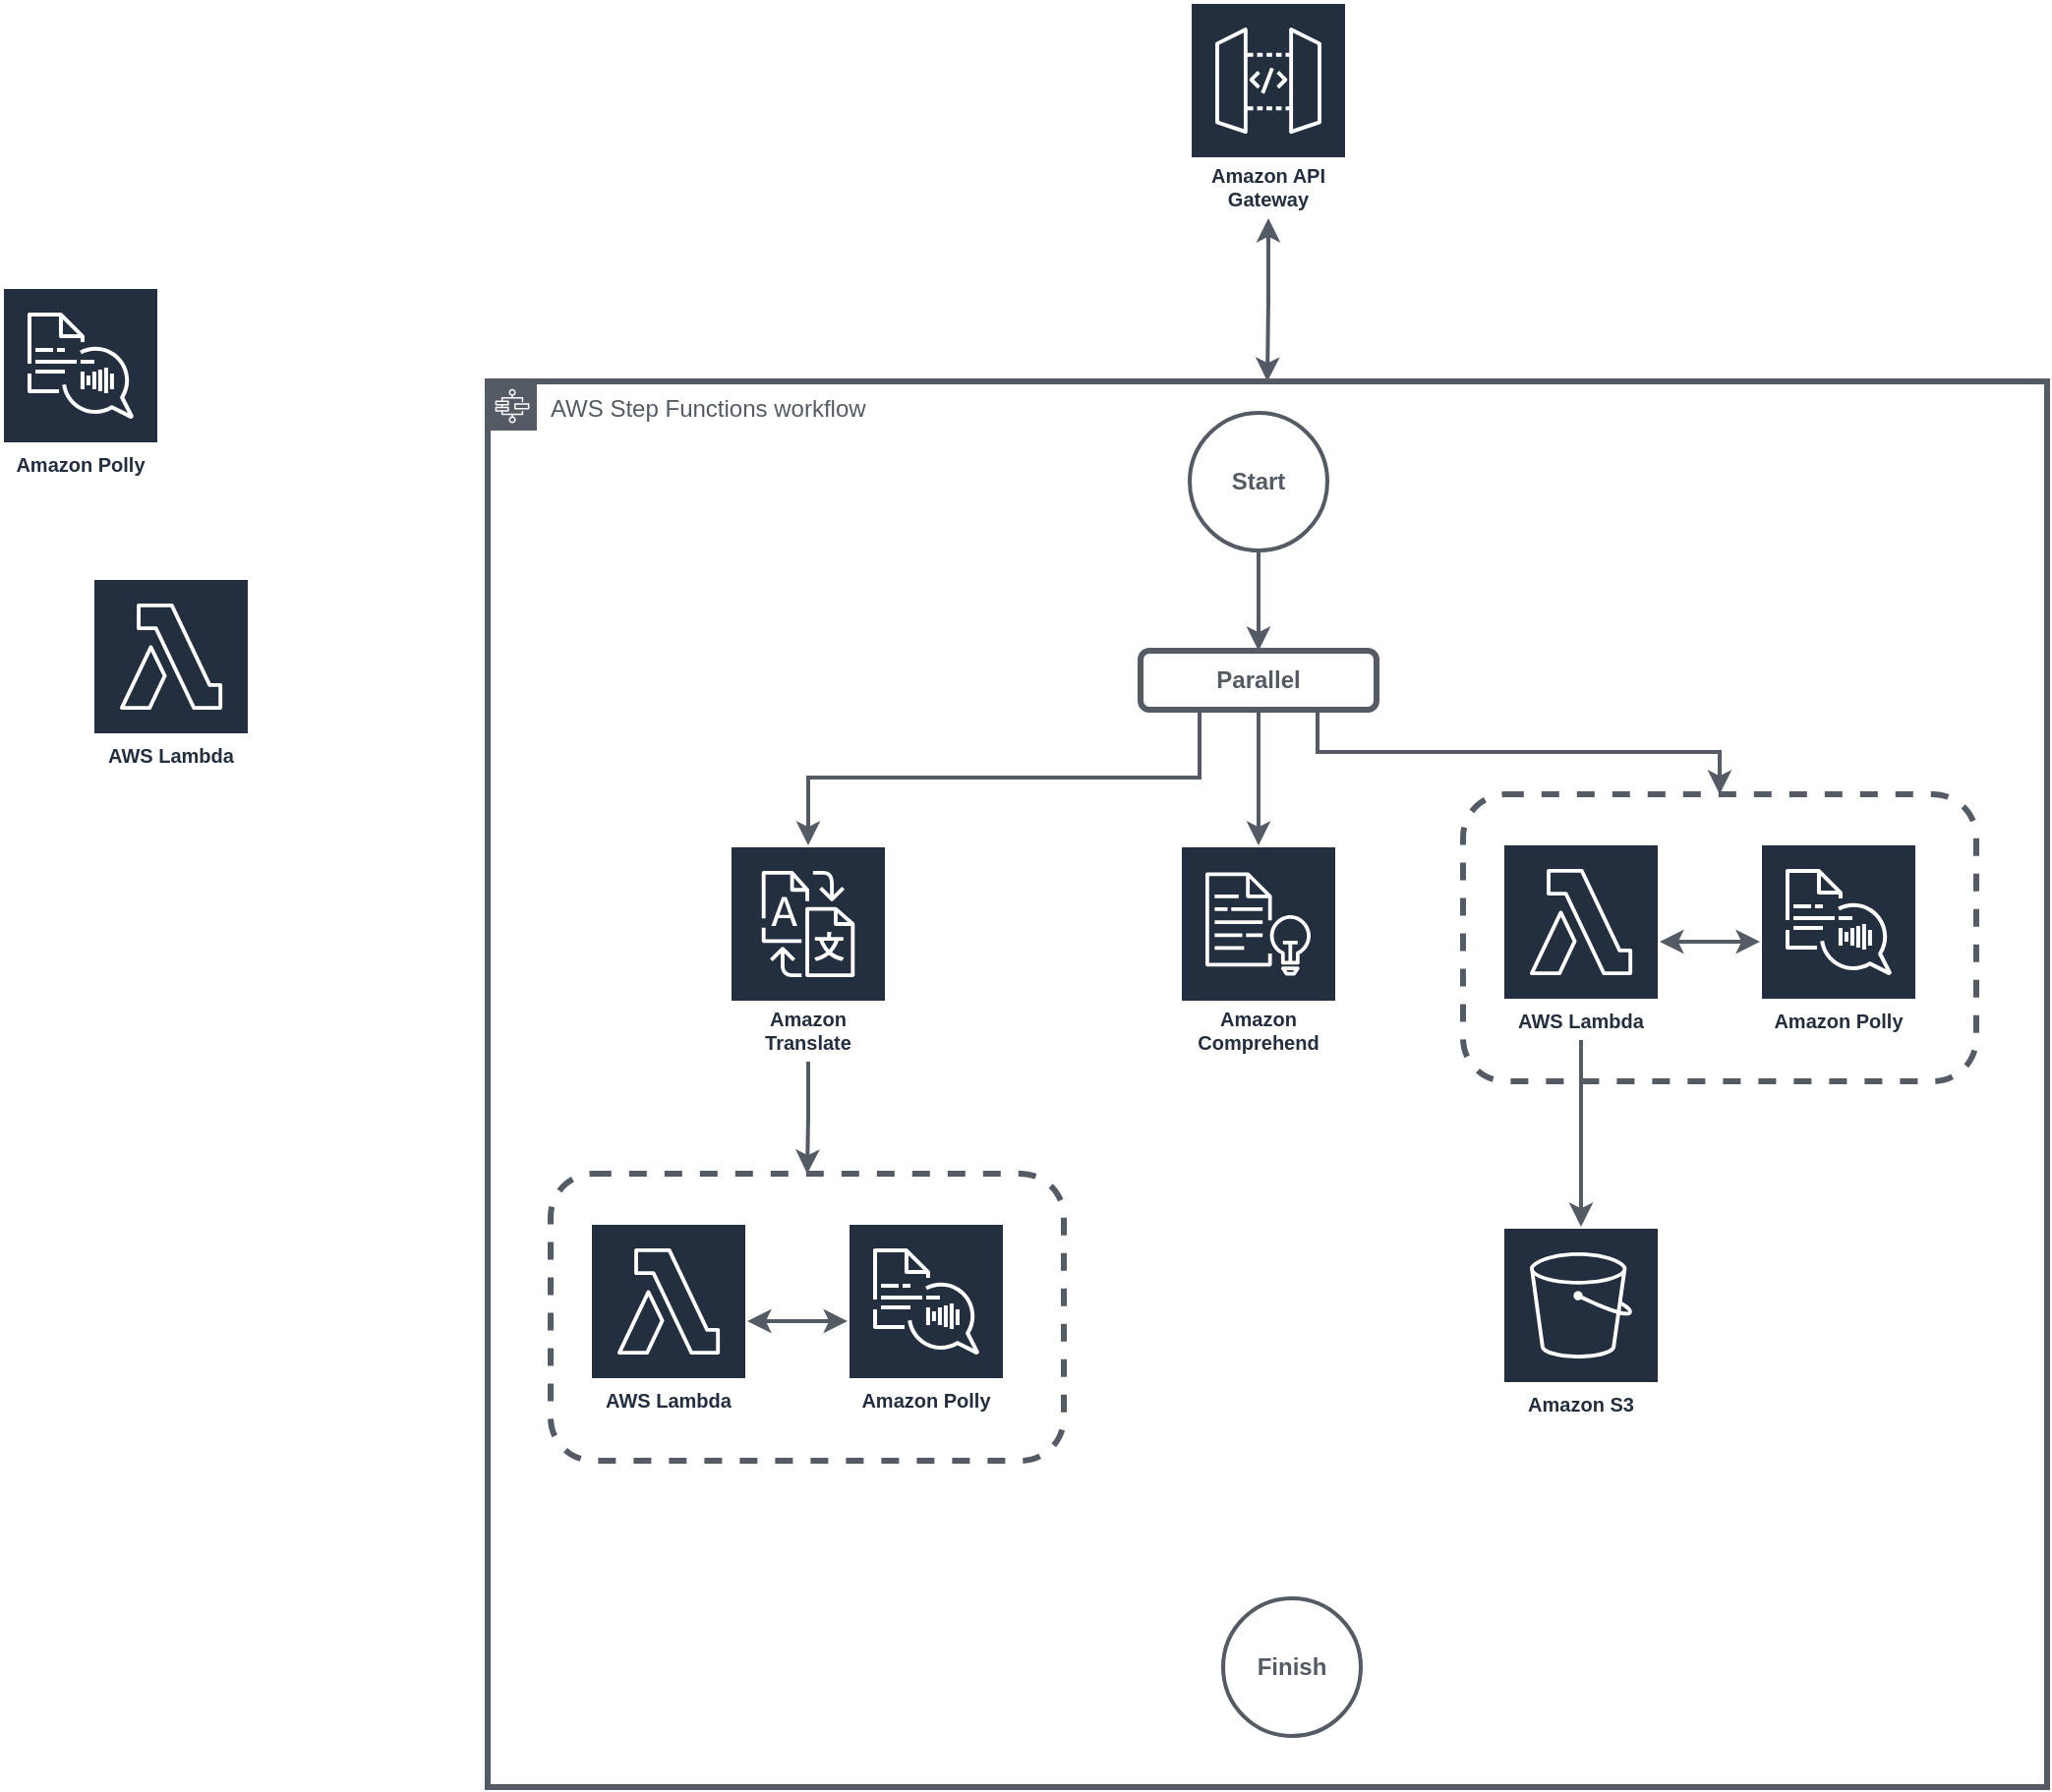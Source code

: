 <mxfile version="17.1.3" type="device" pages="3"><diagram id="D3xP5t1OKg4VK0DY-x2G" name="Page-1"><mxGraphModel dx="781" dy="1921" grid="1" gridSize="1" guides="1" tooltips="1" connect="1" arrows="1" fold="1" page="1" pageScale="1" pageWidth="827" pageHeight="1169" math="0" shadow="0"><root><mxCell id="0"/><mxCell id="1" parent="0"/><mxCell id="g0gA3WvQRpQGNIAMNPIb-10" value="AWS Step Functions workflow" style="sketch=0;outlineConnect=0;gradientColor=none;html=1;whiteSpace=wrap;fontSize=12;fontStyle=0;shape=mxgraph.aws4.group;grIcon=mxgraph.aws4.group_aws_step_functions_workflow;strokeColor=#545B64;fillColor=none;verticalAlign=top;align=left;spacingLeft=30;fontColor=#545B64;dashed=0;strokeWidth=3;" parent="1" vertex="1"><mxGeometry x="324" y="113" width="793" height="715" as="geometry"/></mxCell><mxCell id="g0gA3WvQRpQGNIAMNPIb-18" style="edgeStyle=orthogonalEdgeStyle;rounded=0;orthogonalLoop=1;jettySize=auto;html=1;fontColor=#545B64;startArrow=classic;startFill=1;strokeColor=#545B64;strokeWidth=2;" parent="1" source="g0gA3WvQRpQGNIAMNPIb-1" target="g0gA3WvQRpQGNIAMNPIb-10" edge="1"><mxGeometry relative="1" as="geometry"/></mxCell><mxCell id="g0gA3WvQRpQGNIAMNPIb-1" value="Amazon API Gateway" style="sketch=0;outlineConnect=0;fontColor=#232F3E;gradientColor=none;strokeColor=#ffffff;fillColor=#232F3E;dashed=0;verticalLabelPosition=middle;verticalAlign=bottom;align=center;html=1;whiteSpace=wrap;fontSize=10;fontStyle=1;spacing=3;shape=mxgraph.aws4.productIcon;prIcon=mxgraph.aws4.api_gateway;" parent="1" vertex="1"><mxGeometry x="681" y="-80" width="80" height="110" as="geometry"/></mxCell><mxCell id="g0gA3WvQRpQGNIAMNPIb-5" value="AWS Lambda" style="sketch=0;outlineConnect=0;fontColor=#232F3E;gradientColor=none;strokeColor=#ffffff;fillColor=#232F3E;dashed=0;verticalLabelPosition=middle;verticalAlign=bottom;align=center;html=1;whiteSpace=wrap;fontSize=10;fontStyle=1;spacing=3;shape=mxgraph.aws4.productIcon;prIcon=mxgraph.aws4.lambda;" parent="1" vertex="1"><mxGeometry x="123" y="213" width="80" height="100" as="geometry"/></mxCell><mxCell id="g0gA3WvQRpQGNIAMNPIb-6" value="Amazon Comprehend" style="sketch=0;outlineConnect=0;fontColor=#232F3E;gradientColor=none;strokeColor=#ffffff;fillColor=#232F3E;dashed=0;verticalLabelPosition=middle;verticalAlign=bottom;align=center;html=1;whiteSpace=wrap;fontSize=10;fontStyle=1;spacing=3;shape=mxgraph.aws4.productIcon;prIcon=mxgraph.aws4.comprehend;" parent="1" vertex="1"><mxGeometry x="676" y="349" width="80" height="110" as="geometry"/></mxCell><mxCell id="g0gA3WvQRpQGNIAMNPIb-7" value="Amazon Polly" style="sketch=0;outlineConnect=0;fontColor=#232F3E;gradientColor=none;strokeColor=#ffffff;fillColor=#232F3E;dashed=0;verticalLabelPosition=middle;verticalAlign=bottom;align=center;html=1;whiteSpace=wrap;fontSize=10;fontStyle=1;spacing=3;shape=mxgraph.aws4.productIcon;prIcon=mxgraph.aws4.polly;" parent="1" vertex="1"><mxGeometry x="77" y="65" width="80" height="100" as="geometry"/></mxCell><mxCell id="g0gA3WvQRpQGNIAMNPIb-30" style="edgeStyle=orthogonalEdgeStyle;rounded=0;orthogonalLoop=1;jettySize=auto;html=1;fontColor=#545B64;startArrow=none;startFill=0;strokeColor=#545B64;strokeWidth=2;" parent="1" source="g0gA3WvQRpQGNIAMNPIb-8" target="g0gA3WvQRpQGNIAMNPIb-25" edge="1"><mxGeometry relative="1" as="geometry"/></mxCell><mxCell id="g0gA3WvQRpQGNIAMNPIb-8" value="Amazon Translate" style="sketch=0;outlineConnect=0;fontColor=#232F3E;gradientColor=none;strokeColor=#ffffff;fillColor=#232F3E;dashed=0;verticalLabelPosition=middle;verticalAlign=bottom;align=center;html=1;whiteSpace=wrap;fontSize=10;fontStyle=1;spacing=3;shape=mxgraph.aws4.productIcon;prIcon=mxgraph.aws4.translate;" parent="1" vertex="1"><mxGeometry x="447" y="349" width="80" height="110" as="geometry"/></mxCell><mxCell id="g0gA3WvQRpQGNIAMNPIb-9" value="Amazon S3" style="sketch=0;outlineConnect=0;fontColor=#232F3E;gradientColor=none;strokeColor=#ffffff;fillColor=#232F3E;dashed=0;verticalLabelPosition=middle;verticalAlign=bottom;align=center;html=1;whiteSpace=wrap;fontSize=10;fontStyle=1;spacing=3;shape=mxgraph.aws4.productIcon;prIcon=mxgraph.aws4.s3;" parent="1" vertex="1"><mxGeometry x="840" y="543" width="80" height="100" as="geometry"/></mxCell><mxCell id="g0gA3WvQRpQGNIAMNPIb-14" style="edgeStyle=orthogonalEdgeStyle;rounded=0;orthogonalLoop=1;jettySize=auto;html=1;fontColor=#545B64;strokeWidth=2;strokeColor=#545B64;" parent="1" source="g0gA3WvQRpQGNIAMNPIb-3" target="g0gA3WvQRpQGNIAMNPIb-13" edge="1"><mxGeometry relative="1" as="geometry"/></mxCell><mxCell id="g0gA3WvQRpQGNIAMNPIb-3" value="Start" style="strokeWidth=2;html=1;shape=mxgraph.flowchart.start_2;whiteSpace=wrap;strokeColor=#545B64;fontColor=#545B64;fontStyle=1" parent="1" vertex="1"><mxGeometry x="681" y="129" width="70" height="70" as="geometry"/></mxCell><mxCell id="g0gA3WvQRpQGNIAMNPIb-4" value="Finish" style="strokeWidth=2;html=1;shape=mxgraph.flowchart.start_2;whiteSpace=wrap;strokeColor=#545B64;fontColor=#545B64;fontStyle=1" parent="1" vertex="1"><mxGeometry x="698" y="732" width="70" height="70" as="geometry"/></mxCell><mxCell id="g0gA3WvQRpQGNIAMNPIb-22" style="edgeStyle=orthogonalEdgeStyle;rounded=0;orthogonalLoop=1;jettySize=auto;html=1;exitX=0.75;exitY=1;exitDx=0;exitDy=0;entryX=0.5;entryY=0;entryDx=0;entryDy=0;fontColor=#545B64;startArrow=none;startFill=0;strokeColor=#545B64;strokeWidth=2;" parent="1" source="g0gA3WvQRpQGNIAMNPIb-13" target="g0gA3WvQRpQGNIAMNPIb-19" edge="1"><mxGeometry relative="1" as="geometry"/></mxCell><mxCell id="g0gA3WvQRpQGNIAMNPIb-23" style="edgeStyle=orthogonalEdgeStyle;rounded=0;orthogonalLoop=1;jettySize=auto;html=1;exitX=0.25;exitY=1;exitDx=0;exitDy=0;fontColor=#545B64;startArrow=none;startFill=0;strokeColor=#545B64;strokeWidth=2;" parent="1" source="g0gA3WvQRpQGNIAMNPIb-13" target="g0gA3WvQRpQGNIAMNPIb-8" edge="1"><mxGeometry relative="1" as="geometry"/></mxCell><mxCell id="g0gA3WvQRpQGNIAMNPIb-29" style="edgeStyle=orthogonalEdgeStyle;rounded=0;orthogonalLoop=1;jettySize=auto;html=1;exitX=0.5;exitY=1;exitDx=0;exitDy=0;fontColor=#545B64;startArrow=none;startFill=0;strokeColor=#545B64;strokeWidth=2;" parent="1" source="g0gA3WvQRpQGNIAMNPIb-13" target="g0gA3WvQRpQGNIAMNPIb-6" edge="1"><mxGeometry relative="1" as="geometry"/></mxCell><mxCell id="g0gA3WvQRpQGNIAMNPIb-13" value="Parallel" style="rounded=1;whiteSpace=wrap;html=1;fontColor=#545B64;strokeColor=#545B64;strokeWidth=3;fontStyle=1" parent="1" vertex="1"><mxGeometry x="656" y="250" width="120" height="30" as="geometry"/></mxCell><mxCell id="g0gA3WvQRpQGNIAMNPIb-20" value="" style="group" parent="1" vertex="1" connectable="0"><mxGeometry x="820" y="323" width="261" height="146" as="geometry"/></mxCell><mxCell id="g0gA3WvQRpQGNIAMNPIb-19" value="" style="rounded=1;whiteSpace=wrap;html=1;fontColor=#545B64;strokeColor=#545B64;strokeWidth=3;dashed=1;fillColor=none;" parent="g0gA3WvQRpQGNIAMNPIb-20" vertex="1"><mxGeometry width="261" height="146" as="geometry"/></mxCell><mxCell id="g0gA3WvQRpQGNIAMNPIb-15" value="AWS Lambda" style="sketch=0;outlineConnect=0;fontColor=#232F3E;gradientColor=none;strokeColor=#ffffff;fillColor=#232F3E;dashed=0;verticalLabelPosition=middle;verticalAlign=bottom;align=center;html=1;whiteSpace=wrap;fontSize=10;fontStyle=1;spacing=3;shape=mxgraph.aws4.productIcon;prIcon=mxgraph.aws4.lambda;" parent="g0gA3WvQRpQGNIAMNPIb-20" vertex="1"><mxGeometry x="20" y="25" width="80" height="100" as="geometry"/></mxCell><mxCell id="g0gA3WvQRpQGNIAMNPIb-16" value="Amazon Polly" style="sketch=0;outlineConnect=0;fontColor=#232F3E;gradientColor=none;strokeColor=#ffffff;fillColor=#232F3E;dashed=0;verticalLabelPosition=middle;verticalAlign=bottom;align=center;html=1;whiteSpace=wrap;fontSize=10;fontStyle=1;spacing=3;shape=mxgraph.aws4.productIcon;prIcon=mxgraph.aws4.polly;" parent="g0gA3WvQRpQGNIAMNPIb-20" vertex="1"><mxGeometry x="151" y="25" width="80" height="100" as="geometry"/></mxCell><mxCell id="g0gA3WvQRpQGNIAMNPIb-17" style="edgeStyle=orthogonalEdgeStyle;rounded=0;orthogonalLoop=1;jettySize=auto;html=1;fontColor=#545B64;strokeWidth=2;startArrow=classic;startFill=1;strokeColor=#545B64;" parent="g0gA3WvQRpQGNIAMNPIb-20" source="g0gA3WvQRpQGNIAMNPIb-15" target="g0gA3WvQRpQGNIAMNPIb-16" edge="1"><mxGeometry relative="1" as="geometry"/></mxCell><mxCell id="g0gA3WvQRpQGNIAMNPIb-21" style="edgeStyle=orthogonalEdgeStyle;rounded=0;orthogonalLoop=1;jettySize=auto;html=1;fontColor=#545B64;startArrow=none;startFill=0;strokeColor=#545B64;strokeWidth=2;" parent="1" source="g0gA3WvQRpQGNIAMNPIb-15" target="g0gA3WvQRpQGNIAMNPIb-9" edge="1"><mxGeometry relative="1" as="geometry"/></mxCell><mxCell id="g0gA3WvQRpQGNIAMNPIb-24" value="" style="group" parent="1" vertex="1" connectable="0"><mxGeometry x="356" y="516" width="261" height="146" as="geometry"/></mxCell><mxCell id="g0gA3WvQRpQGNIAMNPIb-25" value="" style="rounded=1;whiteSpace=wrap;html=1;fontColor=#545B64;strokeColor=#545B64;strokeWidth=3;dashed=1;fillColor=none;" parent="g0gA3WvQRpQGNIAMNPIb-24" vertex="1"><mxGeometry width="261" height="146" as="geometry"/></mxCell><mxCell id="g0gA3WvQRpQGNIAMNPIb-26" value="AWS Lambda" style="sketch=0;outlineConnect=0;fontColor=#232F3E;gradientColor=none;strokeColor=#ffffff;fillColor=#232F3E;dashed=0;verticalLabelPosition=middle;verticalAlign=bottom;align=center;html=1;whiteSpace=wrap;fontSize=10;fontStyle=1;spacing=3;shape=mxgraph.aws4.productIcon;prIcon=mxgraph.aws4.lambda;" parent="g0gA3WvQRpQGNIAMNPIb-24" vertex="1"><mxGeometry x="20" y="25" width="80" height="100" as="geometry"/></mxCell><mxCell id="g0gA3WvQRpQGNIAMNPIb-27" value="Amazon Polly" style="sketch=0;outlineConnect=0;fontColor=#232F3E;gradientColor=none;strokeColor=#ffffff;fillColor=#232F3E;dashed=0;verticalLabelPosition=middle;verticalAlign=bottom;align=center;html=1;whiteSpace=wrap;fontSize=10;fontStyle=1;spacing=3;shape=mxgraph.aws4.productIcon;prIcon=mxgraph.aws4.polly;" parent="g0gA3WvQRpQGNIAMNPIb-24" vertex="1"><mxGeometry x="151" y="25" width="80" height="100" as="geometry"/></mxCell><mxCell id="g0gA3WvQRpQGNIAMNPIb-28" style="edgeStyle=orthogonalEdgeStyle;rounded=0;orthogonalLoop=1;jettySize=auto;html=1;fontColor=#545B64;strokeWidth=2;startArrow=classic;startFill=1;strokeColor=#545B64;" parent="g0gA3WvQRpQGNIAMNPIb-24" source="g0gA3WvQRpQGNIAMNPIb-26" target="g0gA3WvQRpQGNIAMNPIb-27" edge="1"><mxGeometry relative="1" as="geometry"/></mxCell></root></mxGraphModel></diagram><diagram id="-jf9fnZZ94zQGpDgfJGF" name="Page-2"><mxGraphModel dx="781" dy="1921" grid="1" gridSize="1" guides="1" tooltips="1" connect="1" arrows="1" fold="1" page="1" pageScale="1" pageWidth="827" pageHeight="1169" math="0" shadow="0"><root><mxCell id="NISVolgA8WrBcbZbeg0l-0"/><mxCell id="NISVolgA8WrBcbZbeg0l-1" parent="NISVolgA8WrBcbZbeg0l-0"/><mxCell id="ZW5nyTBG5-YljVDqgFLT-1" style="edgeStyle=orthogonalEdgeStyle;rounded=0;orthogonalLoop=1;jettySize=auto;html=1;strokeWidth=3;strokeColor=#545B64;" parent="NISVolgA8WrBcbZbeg0l-1" edge="1" target="d2wZ9TRuawYDv6nl7ros-2" source="d2wZ9TRuawYDv6nl7ros-1"><mxGeometry relative="1" as="geometry"><mxPoint x="409" y="-979" as="sourcePoint"/><mxPoint x="409" y="-873" as="targetPoint"/></mxGeometry></mxCell><mxCell id="d2wZ9TRuawYDv6nl7ros-1" value="API Gateway&lt;br&gt;SendText" style="sketch=0;outlineConnect=0;fontColor=#232F3E;gradientColor=none;strokeColor=#ffffff;fillColor=#232F3E;dashed=0;verticalLabelPosition=middle;verticalAlign=bottom;align=center;html=1;whiteSpace=wrap;fontSize=10;fontStyle=1;spacing=3;shape=mxgraph.aws4.productIcon;prIcon=mxgraph.aws4.api_gateway;" vertex="1" parent="NISVolgA8WrBcbZbeg0l-1"><mxGeometry x="333" y="-911" width="80" height="110" as="geometry"/></mxCell><mxCell id="d2wZ9TRuawYDv6nl7ros-2" value="AWS Step Functions workflow" style="points=[[0,0],[0.25,0],[0.5,0],[0.75,0],[1,0],[1,0.25],[1,0.5],[1,0.75],[1,1],[0.75,1],[0.5,1],[0.25,1],[0,1],[0,0.75],[0,0.5],[0,0.25]];outlineConnect=0;gradientColor=none;html=1;whiteSpace=wrap;fontSize=12;fontStyle=0;container=1;pointerEvents=0;collapsible=0;recursiveResize=0;shape=mxgraph.aws4.group;grIcon=mxgraph.aws4.group_aws_step_functions_workflow;strokeColor=#545B64;fillColor=none;verticalAlign=top;align=left;spacingLeft=30;fontColor=#545B64;dashed=0;strokeWidth=3;" vertex="1" parent="NISVolgA8WrBcbZbeg0l-1"><mxGeometry x="114" y="-692" width="519" height="707" as="geometry"/></mxCell><mxCell id="d2wZ9TRuawYDv6nl7ros-12" style="edgeStyle=orthogonalEdgeStyle;rounded=0;orthogonalLoop=1;jettySize=auto;html=1;fontColor=#545B64;strokeColor=#545B64;strokeWidth=3;" edge="1" parent="d2wZ9TRuawYDv6nl7ros-2" source="d2wZ9TRuawYDv6nl7ros-0" target="d2wZ9TRuawYDv6nl7ros-11"><mxGeometry relative="1" as="geometry"/></mxCell><mxCell id="d2wZ9TRuawYDv6nl7ros-0" value="DynamoDB&lt;br&gt;PutItem" style="sketch=0;outlineConnect=0;fontColor=#232F3E;gradientColor=none;strokeColor=#ffffff;fillColor=#232F3E;dashed=0;verticalLabelPosition=middle;verticalAlign=bottom;align=center;html=1;whiteSpace=wrap;fontSize=10;fontStyle=1;spacing=3;shape=mxgraph.aws4.productIcon;prIcon=mxgraph.aws4.dynamodb;" vertex="1" parent="d2wZ9TRuawYDv6nl7ros-2"><mxGeometry x="221" y="158" width="80" height="110" as="geometry"/></mxCell><mxCell id="d2wZ9TRuawYDv6nl7ros-6" style="edgeStyle=orthogonalEdgeStyle;rounded=0;orthogonalLoop=1;jettySize=auto;html=1;exitX=0.5;exitY=1;exitDx=0;exitDy=0;fontColor=#545B64;strokeWidth=3;strokeColor=#545B64;" edge="1" parent="d2wZ9TRuawYDv6nl7ros-2" source="d2wZ9TRuawYDv6nl7ros-4" target="d2wZ9TRuawYDv6nl7ros-0"><mxGeometry relative="1" as="geometry"/></mxCell><mxCell id="d2wZ9TRuawYDv6nl7ros-4" value="&lt;b&gt;Start&lt;/b&gt;" style="ellipse;whiteSpace=wrap;html=1;aspect=fixed;fontColor=#545B64;strokeColor=#545B64;strokeWidth=3;" vertex="1" parent="d2wZ9TRuawYDv6nl7ros-2"><mxGeometry x="221" y="25" width="80" height="80" as="geometry"/></mxCell><mxCell id="d2wZ9TRuawYDv6nl7ros-14" style="edgeStyle=orthogonalEdgeStyle;rounded=0;orthogonalLoop=1;jettySize=auto;html=1;fontColor=#545B64;strokeColor=#545B64;strokeWidth=3;" edge="1" parent="d2wZ9TRuawYDv6nl7ros-2" source="d2wZ9TRuawYDv6nl7ros-11" target="d2wZ9TRuawYDv6nl7ros-13"><mxGeometry relative="1" as="geometry"/></mxCell><mxCell id="d2wZ9TRuawYDv6nl7ros-11" value="Detect Dominant Language" style="swimlane;fontColor=#545B64;strokeColor=#545B64;strokeWidth=3;" vertex="1" parent="d2wZ9TRuawYDv6nl7ros-2"><mxGeometry x="97" y="329" width="327" height="175" as="geometry"/></mxCell><mxCell id="MMlPnWZL2z939HlC-tiO-1" value="Amazon&lt;br&gt;Comprehend" style="sketch=0;outlineConnect=0;fontColor=#232F3E;gradientColor=none;strokeColor=#ffffff;fillColor=#232F3E;dashed=0;verticalLabelPosition=middle;verticalAlign=bottom;align=center;html=1;whiteSpace=wrap;fontSize=10;fontStyle=1;spacing=3;shape=mxgraph.aws4.productIcon;prIcon=mxgraph.aws4.comprehend;" parent="d2wZ9TRuawYDv6nl7ros-11" vertex="1"><mxGeometry x="219" y="50" width="80" height="110" as="geometry"/></mxCell><mxCell id="d2wZ9TRuawYDv6nl7ros-7" value="AWS Lambda" style="sketch=0;outlineConnect=0;fontColor=#232F3E;gradientColor=none;strokeColor=#ffffff;fillColor=#232F3E;dashed=0;verticalLabelPosition=middle;verticalAlign=bottom;align=center;html=1;whiteSpace=wrap;fontSize=10;fontStyle=1;spacing=3;shape=mxgraph.aws4.productIcon;prIcon=mxgraph.aws4.lambda;" vertex="1" parent="d2wZ9TRuawYDv6nl7ros-11"><mxGeometry x="26" y="55" width="80" height="100" as="geometry"/></mxCell><mxCell id="MMlPnWZL2z939HlC-tiO-2" style="edgeStyle=orthogonalEdgeStyle;rounded=0;orthogonalLoop=1;jettySize=auto;html=1;startArrow=classic;startFill=1;strokeWidth=3;strokeColor=#545B64;" parent="d2wZ9TRuawYDv6nl7ros-11" source="d2wZ9TRuawYDv6nl7ros-7" target="MMlPnWZL2z939HlC-tiO-1" edge="1"><mxGeometry relative="1" as="geometry"><mxPoint x="100" y="102" as="sourcePoint"/></mxGeometry></mxCell><mxCell id="d2wZ9TRuawYDv6nl7ros-13" value="DynamoDB&lt;br&gt;UpdateItem" style="sketch=0;outlineConnect=0;fontColor=#232F3E;gradientColor=none;strokeColor=#ffffff;fillColor=#232F3E;dashed=0;verticalLabelPosition=middle;verticalAlign=bottom;align=center;html=1;whiteSpace=wrap;fontSize=10;fontStyle=1;spacing=3;shape=mxgraph.aws4.productIcon;prIcon=mxgraph.aws4.dynamodb;" vertex="1" parent="d2wZ9TRuawYDv6nl7ros-2"><mxGeometry x="220" y="578" width="80" height="110" as="geometry"/></mxCell><mxCell id="d2wZ9TRuawYDv6nl7ros-5" value="&lt;b&gt;Finish&lt;/b&gt;" style="ellipse;whiteSpace=wrap;html=1;aspect=fixed;fontColor=#545B64;strokeColor=#545B64;strokeWidth=3;" vertex="1" parent="NISVolgA8WrBcbZbeg0l-1"><mxGeometry x="644" y="-810" width="80" height="80" as="geometry"/></mxCell></root></mxGraphModel></diagram><diagram id="L7Boy17HybTLtCX-Qhhj" name="Page-3"><mxGraphModel dx="781" dy="752" grid="1" gridSize="10" guides="1" tooltips="1" connect="1" arrows="1" fold="1" page="1" pageScale="1" pageWidth="827" pageHeight="1169" math="0" shadow="0"><root><mxCell id="98TLkHC-oN2Hvty3gY1O-0"/><mxCell id="98TLkHC-oN2Hvty3gY1O-1" parent="98TLkHC-oN2Hvty3gY1O-0"/><mxCell id="98TLkHC-oN2Hvty3gY1O-2" value="" style="sketch=0;points=[[0,0,0],[0.25,0,0],[0.5,0,0],[0.75,0,0],[1,0,0],[0,1,0],[0.25,1,0],[0.5,1,0],[0.75,1,0],[1,1,0],[0,0.25,0],[0,0.5,0],[0,0.75,0],[1,0.25,0],[1,0.5,0],[1,0.75,0]];outlineConnect=0;fontColor=#232F3E;gradientColor=#FF4F8B;gradientDirection=north;fillColor=#BC1356;strokeColor=#ffffff;dashed=0;verticalLabelPosition=bottom;verticalAlign=top;align=center;html=1;fontSize=12;fontStyle=0;aspect=fixed;shape=mxgraph.aws4.resourceIcon;resIcon=mxgraph.aws4.api_gateway;" vertex="1" parent="98TLkHC-oN2Hvty3gY1O-1"><mxGeometry x="360" y="350" width="78" height="78" as="geometry"/></mxCell><mxCell id="98TLkHC-oN2Hvty3gY1O-3" value="Amazon API Gateway" style="sketch=0;outlineConnect=0;fontColor=#232F3E;gradientColor=#FF4F8B;strokeColor=#ffffff;fillColor=#BC1356;dashed=0;verticalLabelPosition=middle;verticalAlign=bottom;align=center;html=1;whiteSpace=wrap;fontSize=10;fontStyle=1;spacing=3;shape=mxgraph.aws4.productIcon;prIcon=mxgraph.aws4.api_gateway;gradientDirection=north;" vertex="1" parent="98TLkHC-oN2Hvty3gY1O-1"><mxGeometry x="160" y="160" width="80" height="110" as="geometry"/></mxCell></root></mxGraphModel></diagram></mxfile>